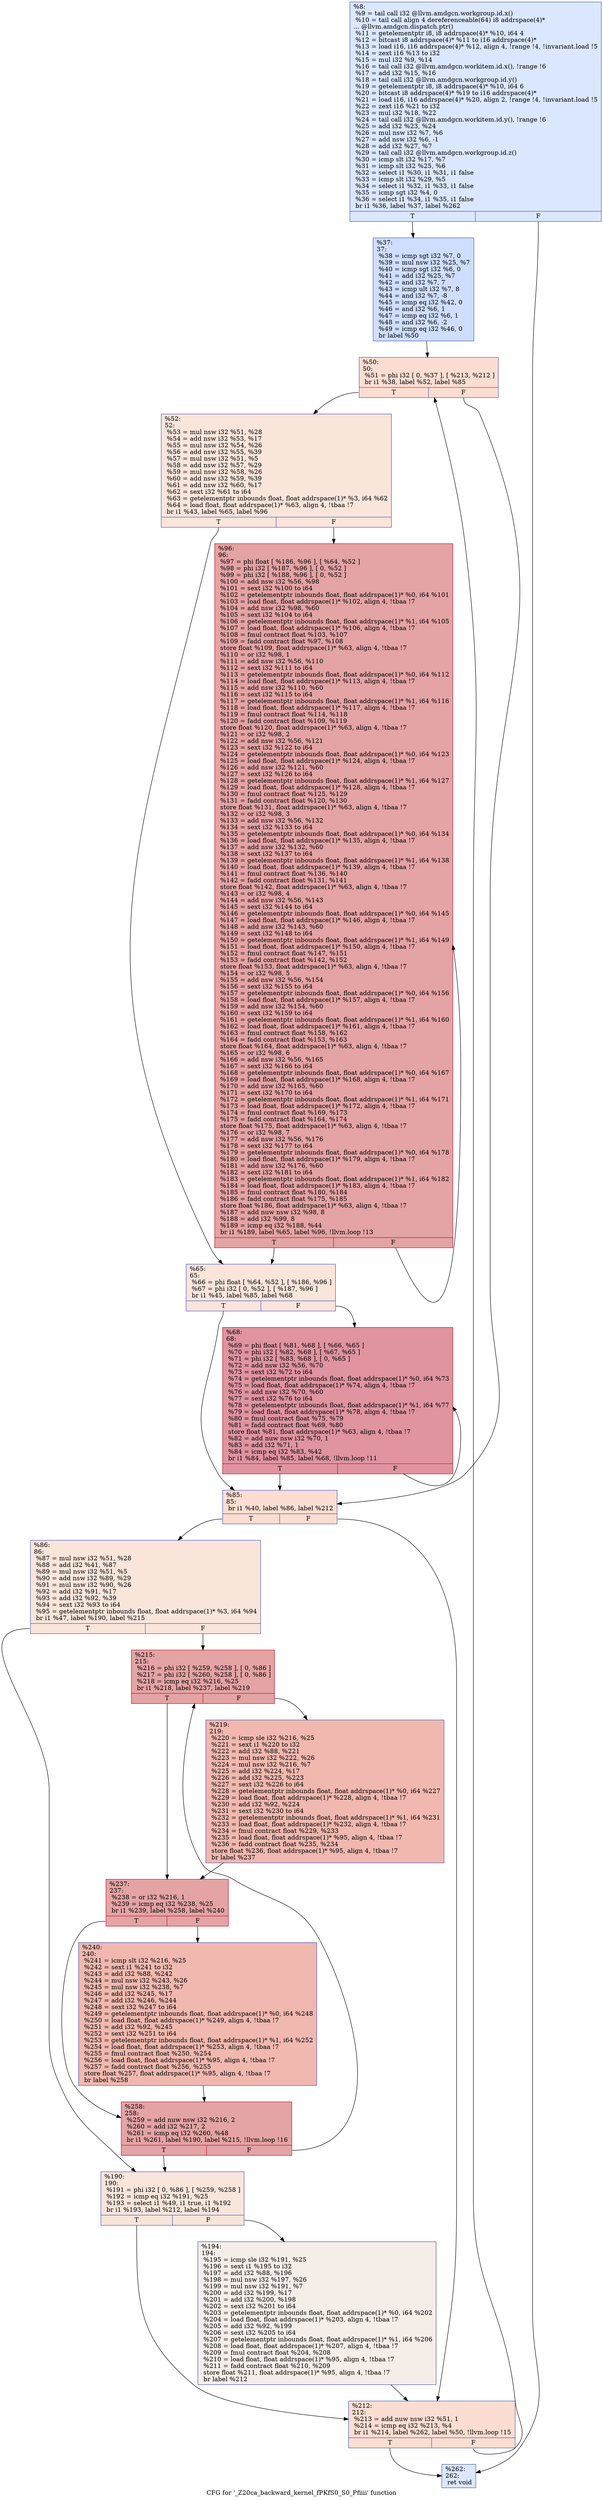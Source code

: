 digraph "CFG for '_Z20ca_backward_kernel_fPKfS0_S0_Pfiiii' function" {
	label="CFG for '_Z20ca_backward_kernel_fPKfS0_S0_Pfiiii' function";

	Node0x4891000 [shape=record,color="#3d50c3ff", style=filled, fillcolor="#aec9fc70",label="{%8:\l  %9 = tail call i32 @llvm.amdgcn.workgroup.id.x()\l  %10 = tail call align 4 dereferenceable(64) i8 addrspace(4)*\l... @llvm.amdgcn.dispatch.ptr()\l  %11 = getelementptr i8, i8 addrspace(4)* %10, i64 4\l  %12 = bitcast i8 addrspace(4)* %11 to i16 addrspace(4)*\l  %13 = load i16, i16 addrspace(4)* %12, align 4, !range !4, !invariant.load !5\l  %14 = zext i16 %13 to i32\l  %15 = mul i32 %9, %14\l  %16 = tail call i32 @llvm.amdgcn.workitem.id.x(), !range !6\l  %17 = add i32 %15, %16\l  %18 = tail call i32 @llvm.amdgcn.workgroup.id.y()\l  %19 = getelementptr i8, i8 addrspace(4)* %10, i64 6\l  %20 = bitcast i8 addrspace(4)* %19 to i16 addrspace(4)*\l  %21 = load i16, i16 addrspace(4)* %20, align 2, !range !4, !invariant.load !5\l  %22 = zext i16 %21 to i32\l  %23 = mul i32 %18, %22\l  %24 = tail call i32 @llvm.amdgcn.workitem.id.y(), !range !6\l  %25 = add i32 %23, %24\l  %26 = mul nsw i32 %7, %6\l  %27 = add nsw i32 %6, -1\l  %28 = add i32 %27, %7\l  %29 = tail call i32 @llvm.amdgcn.workgroup.id.z()\l  %30 = icmp slt i32 %17, %7\l  %31 = icmp slt i32 %25, %6\l  %32 = select i1 %30, i1 %31, i1 false\l  %33 = icmp slt i32 %29, %5\l  %34 = select i1 %32, i1 %33, i1 false\l  %35 = icmp sgt i32 %4, 0\l  %36 = select i1 %34, i1 %35, i1 false\l  br i1 %36, label %37, label %262\l|{<s0>T|<s1>F}}"];
	Node0x4891000:s0 -> Node0x4892e90;
	Node0x4891000:s1 -> Node0x4895280;
	Node0x4892e90 [shape=record,color="#3d50c3ff", style=filled, fillcolor="#93b5fe70",label="{%37:\l37:                                               \l  %38 = icmp sgt i32 %7, 0\l  %39 = mul nsw i32 %25, %7\l  %40 = icmp sgt i32 %6, 0\l  %41 = add i32 %25, %7\l  %42 = and i32 %7, 7\l  %43 = icmp ult i32 %7, 8\l  %44 = and i32 %7, -8\l  %45 = icmp eq i32 %42, 0\l  %46 = and i32 %6, 1\l  %47 = icmp eq i32 %6, 1\l  %48 = and i32 %6, -2\l  %49 = icmp eq i32 %46, 0\l  br label %50\l}"];
	Node0x4892e90 -> Node0x4895b70;
	Node0x4895b70 [shape=record,color="#3d50c3ff", style=filled, fillcolor="#f7b39670",label="{%50:\l50:                                               \l  %51 = phi i32 [ 0, %37 ], [ %213, %212 ]\l  br i1 %38, label %52, label %85\l|{<s0>T|<s1>F}}"];
	Node0x4895b70:s0 -> Node0x4895da0;
	Node0x4895b70:s1 -> Node0x4895e30;
	Node0x4895da0 [shape=record,color="#3d50c3ff", style=filled, fillcolor="#f4c5ad70",label="{%52:\l52:                                               \l  %53 = mul nsw i32 %51, %28\l  %54 = add nsw i32 %53, %17\l  %55 = mul nsw i32 %54, %26\l  %56 = add nsw i32 %55, %39\l  %57 = mul nsw i32 %51, %5\l  %58 = add nsw i32 %57, %29\l  %59 = mul nsw i32 %58, %26\l  %60 = add nsw i32 %59, %39\l  %61 = add nsw i32 %60, %17\l  %62 = sext i32 %61 to i64\l  %63 = getelementptr inbounds float, float addrspace(1)* %3, i64 %62\l  %64 = load float, float addrspace(1)* %63, align 4, !tbaa !7\l  br i1 %43, label %65, label %96\l|{<s0>T|<s1>F}}"];
	Node0x4895da0:s0 -> Node0x4894e40;
	Node0x4895da0:s1 -> Node0x4894ed0;
	Node0x4894e40 [shape=record,color="#3d50c3ff", style=filled, fillcolor="#f4c5ad70",label="{%65:\l65:                                               \l  %66 = phi float [ %64, %52 ], [ %186, %96 ]\l  %67 = phi i32 [ 0, %52 ], [ %187, %96 ]\l  br i1 %45, label %85, label %68\l|{<s0>T|<s1>F}}"];
	Node0x4894e40:s0 -> Node0x4895e30;
	Node0x4894e40:s1 -> Node0x4896d10;
	Node0x4896d10 [shape=record,color="#b70d28ff", style=filled, fillcolor="#b70d2870",label="{%68:\l68:                                               \l  %69 = phi float [ %81, %68 ], [ %66, %65 ]\l  %70 = phi i32 [ %82, %68 ], [ %67, %65 ]\l  %71 = phi i32 [ %83, %68 ], [ 0, %65 ]\l  %72 = add nsw i32 %56, %70\l  %73 = sext i32 %72 to i64\l  %74 = getelementptr inbounds float, float addrspace(1)* %0, i64 %73\l  %75 = load float, float addrspace(1)* %74, align 4, !tbaa !7\l  %76 = add nsw i32 %70, %60\l  %77 = sext i32 %76 to i64\l  %78 = getelementptr inbounds float, float addrspace(1)* %1, i64 %77\l  %79 = load float, float addrspace(1)* %78, align 4, !tbaa !7\l  %80 = fmul contract float %75, %79\l  %81 = fadd contract float %69, %80\l  store float %81, float addrspace(1)* %63, align 4, !tbaa !7\l  %82 = add nuw nsw i32 %70, 1\l  %83 = add i32 %71, 1\l  %84 = icmp eq i32 %83, %42\l  br i1 %84, label %85, label %68, !llvm.loop !11\l|{<s0>T|<s1>F}}"];
	Node0x4896d10:s0 -> Node0x4895e30;
	Node0x4896d10:s1 -> Node0x4896d10;
	Node0x4895e30 [shape=record,color="#3d50c3ff", style=filled, fillcolor="#f7b39670",label="{%85:\l85:                                               \l  br i1 %40, label %86, label %212\l|{<s0>T|<s1>F}}"];
	Node0x4895e30:s0 -> Node0x4898060;
	Node0x4895e30:s1 -> Node0x4895c60;
	Node0x4898060 [shape=record,color="#3d50c3ff", style=filled, fillcolor="#f4c5ad70",label="{%86:\l86:                                               \l  %87 = mul nsw i32 %51, %28\l  %88 = add i32 %41, %87\l  %89 = mul nsw i32 %51, %5\l  %90 = add nsw i32 %89, %29\l  %91 = mul nsw i32 %90, %26\l  %92 = add i32 %91, %17\l  %93 = add i32 %92, %39\l  %94 = sext i32 %93 to i64\l  %95 = getelementptr inbounds float, float addrspace(1)* %3, i64 %94\l  br i1 %47, label %190, label %215\l|{<s0>T|<s1>F}}"];
	Node0x4898060:s0 -> Node0x4898660;
	Node0x4898060:s1 -> Node0x48986b0;
	Node0x4894ed0 [shape=record,color="#b70d28ff", style=filled, fillcolor="#c32e3170",label="{%96:\l96:                                               \l  %97 = phi float [ %186, %96 ], [ %64, %52 ]\l  %98 = phi i32 [ %187, %96 ], [ 0, %52 ]\l  %99 = phi i32 [ %188, %96 ], [ 0, %52 ]\l  %100 = add nsw i32 %56, %98\l  %101 = sext i32 %100 to i64\l  %102 = getelementptr inbounds float, float addrspace(1)* %0, i64 %101\l  %103 = load float, float addrspace(1)* %102, align 4, !tbaa !7\l  %104 = add nsw i32 %98, %60\l  %105 = sext i32 %104 to i64\l  %106 = getelementptr inbounds float, float addrspace(1)* %1, i64 %105\l  %107 = load float, float addrspace(1)* %106, align 4, !tbaa !7\l  %108 = fmul contract float %103, %107\l  %109 = fadd contract float %97, %108\l  store float %109, float addrspace(1)* %63, align 4, !tbaa !7\l  %110 = or i32 %98, 1\l  %111 = add nsw i32 %56, %110\l  %112 = sext i32 %111 to i64\l  %113 = getelementptr inbounds float, float addrspace(1)* %0, i64 %112\l  %114 = load float, float addrspace(1)* %113, align 4, !tbaa !7\l  %115 = add nsw i32 %110, %60\l  %116 = sext i32 %115 to i64\l  %117 = getelementptr inbounds float, float addrspace(1)* %1, i64 %116\l  %118 = load float, float addrspace(1)* %117, align 4, !tbaa !7\l  %119 = fmul contract float %114, %118\l  %120 = fadd contract float %109, %119\l  store float %120, float addrspace(1)* %63, align 4, !tbaa !7\l  %121 = or i32 %98, 2\l  %122 = add nsw i32 %56, %121\l  %123 = sext i32 %122 to i64\l  %124 = getelementptr inbounds float, float addrspace(1)* %0, i64 %123\l  %125 = load float, float addrspace(1)* %124, align 4, !tbaa !7\l  %126 = add nsw i32 %121, %60\l  %127 = sext i32 %126 to i64\l  %128 = getelementptr inbounds float, float addrspace(1)* %1, i64 %127\l  %129 = load float, float addrspace(1)* %128, align 4, !tbaa !7\l  %130 = fmul contract float %125, %129\l  %131 = fadd contract float %120, %130\l  store float %131, float addrspace(1)* %63, align 4, !tbaa !7\l  %132 = or i32 %98, 3\l  %133 = add nsw i32 %56, %132\l  %134 = sext i32 %133 to i64\l  %135 = getelementptr inbounds float, float addrspace(1)* %0, i64 %134\l  %136 = load float, float addrspace(1)* %135, align 4, !tbaa !7\l  %137 = add nsw i32 %132, %60\l  %138 = sext i32 %137 to i64\l  %139 = getelementptr inbounds float, float addrspace(1)* %1, i64 %138\l  %140 = load float, float addrspace(1)* %139, align 4, !tbaa !7\l  %141 = fmul contract float %136, %140\l  %142 = fadd contract float %131, %141\l  store float %142, float addrspace(1)* %63, align 4, !tbaa !7\l  %143 = or i32 %98, 4\l  %144 = add nsw i32 %56, %143\l  %145 = sext i32 %144 to i64\l  %146 = getelementptr inbounds float, float addrspace(1)* %0, i64 %145\l  %147 = load float, float addrspace(1)* %146, align 4, !tbaa !7\l  %148 = add nsw i32 %143, %60\l  %149 = sext i32 %148 to i64\l  %150 = getelementptr inbounds float, float addrspace(1)* %1, i64 %149\l  %151 = load float, float addrspace(1)* %150, align 4, !tbaa !7\l  %152 = fmul contract float %147, %151\l  %153 = fadd contract float %142, %152\l  store float %153, float addrspace(1)* %63, align 4, !tbaa !7\l  %154 = or i32 %98, 5\l  %155 = add nsw i32 %56, %154\l  %156 = sext i32 %155 to i64\l  %157 = getelementptr inbounds float, float addrspace(1)* %0, i64 %156\l  %158 = load float, float addrspace(1)* %157, align 4, !tbaa !7\l  %159 = add nsw i32 %154, %60\l  %160 = sext i32 %159 to i64\l  %161 = getelementptr inbounds float, float addrspace(1)* %1, i64 %160\l  %162 = load float, float addrspace(1)* %161, align 4, !tbaa !7\l  %163 = fmul contract float %158, %162\l  %164 = fadd contract float %153, %163\l  store float %164, float addrspace(1)* %63, align 4, !tbaa !7\l  %165 = or i32 %98, 6\l  %166 = add nsw i32 %56, %165\l  %167 = sext i32 %166 to i64\l  %168 = getelementptr inbounds float, float addrspace(1)* %0, i64 %167\l  %169 = load float, float addrspace(1)* %168, align 4, !tbaa !7\l  %170 = add nsw i32 %165, %60\l  %171 = sext i32 %170 to i64\l  %172 = getelementptr inbounds float, float addrspace(1)* %1, i64 %171\l  %173 = load float, float addrspace(1)* %172, align 4, !tbaa !7\l  %174 = fmul contract float %169, %173\l  %175 = fadd contract float %164, %174\l  store float %175, float addrspace(1)* %63, align 4, !tbaa !7\l  %176 = or i32 %98, 7\l  %177 = add nsw i32 %56, %176\l  %178 = sext i32 %177 to i64\l  %179 = getelementptr inbounds float, float addrspace(1)* %0, i64 %178\l  %180 = load float, float addrspace(1)* %179, align 4, !tbaa !7\l  %181 = add nsw i32 %176, %60\l  %182 = sext i32 %181 to i64\l  %183 = getelementptr inbounds float, float addrspace(1)* %1, i64 %182\l  %184 = load float, float addrspace(1)* %183, align 4, !tbaa !7\l  %185 = fmul contract float %180, %184\l  %186 = fadd contract float %175, %185\l  store float %186, float addrspace(1)* %63, align 4, !tbaa !7\l  %187 = add nuw nsw i32 %98, 8\l  %188 = add i32 %99, 8\l  %189 = icmp eq i32 %188, %44\l  br i1 %189, label %65, label %96, !llvm.loop !13\l|{<s0>T|<s1>F}}"];
	Node0x4894ed0:s0 -> Node0x4894e40;
	Node0x4894ed0:s1 -> Node0x4894ed0;
	Node0x4898660 [shape=record,color="#3d50c3ff", style=filled, fillcolor="#f4c5ad70",label="{%190:\l190:                                              \l  %191 = phi i32 [ 0, %86 ], [ %259, %258 ]\l  %192 = icmp eq i32 %191, %25\l  %193 = select i1 %49, i1 true, i1 %192\l  br i1 %193, label %212, label %194\l|{<s0>T|<s1>F}}"];
	Node0x4898660:s0 -> Node0x4895c60;
	Node0x4898660:s1 -> Node0x489c620;
	Node0x489c620 [shape=record,color="#3d50c3ff", style=filled, fillcolor="#e8d6cc70",label="{%194:\l194:                                              \l  %195 = icmp sle i32 %191, %25\l  %196 = sext i1 %195 to i32\l  %197 = add i32 %88, %196\l  %198 = mul nsw i32 %197, %26\l  %199 = mul nsw i32 %191, %7\l  %200 = add i32 %199, %17\l  %201 = add i32 %200, %198\l  %202 = sext i32 %201 to i64\l  %203 = getelementptr inbounds float, float addrspace(1)* %0, i64 %202\l  %204 = load float, float addrspace(1)* %203, align 4, !tbaa !7\l  %205 = add i32 %92, %199\l  %206 = sext i32 %205 to i64\l  %207 = getelementptr inbounds float, float addrspace(1)* %1, i64 %206\l  %208 = load float, float addrspace(1)* %207, align 4, !tbaa !7\l  %209 = fmul contract float %204, %208\l  %210 = load float, float addrspace(1)* %95, align 4, !tbaa !7\l  %211 = fadd contract float %210, %209\l  store float %211, float addrspace(1)* %95, align 4, !tbaa !7\l  br label %212\l}"];
	Node0x489c620 -> Node0x4895c60;
	Node0x4895c60 [shape=record,color="#3d50c3ff", style=filled, fillcolor="#f7b39670",label="{%212:\l212:                                              \l  %213 = add nuw nsw i32 %51, 1\l  %214 = icmp eq i32 %213, %4\l  br i1 %214, label %262, label %50, !llvm.loop !15\l|{<s0>T|<s1>F}}"];
	Node0x4895c60:s0 -> Node0x4895280;
	Node0x4895c60:s1 -> Node0x4895b70;
	Node0x48986b0 [shape=record,color="#b70d28ff", style=filled, fillcolor="#c32e3170",label="{%215:\l215:                                              \l  %216 = phi i32 [ %259, %258 ], [ 0, %86 ]\l  %217 = phi i32 [ %260, %258 ], [ 0, %86 ]\l  %218 = icmp eq i32 %216, %25\l  br i1 %218, label %237, label %219\l|{<s0>T|<s1>F}}"];
	Node0x48986b0:s0 -> Node0x489d590;
	Node0x48986b0:s1 -> Node0x489d620;
	Node0x489d620 [shape=record,color="#3d50c3ff", style=filled, fillcolor="#dc5d4a70",label="{%219:\l219:                                              \l  %220 = icmp sle i32 %216, %25\l  %221 = sext i1 %220 to i32\l  %222 = add i32 %88, %221\l  %223 = mul nsw i32 %222, %26\l  %224 = mul nsw i32 %216, %7\l  %225 = add i32 %224, %17\l  %226 = add i32 %225, %223\l  %227 = sext i32 %226 to i64\l  %228 = getelementptr inbounds float, float addrspace(1)* %0, i64 %227\l  %229 = load float, float addrspace(1)* %228, align 4, !tbaa !7\l  %230 = add i32 %92, %224\l  %231 = sext i32 %230 to i64\l  %232 = getelementptr inbounds float, float addrspace(1)* %1, i64 %231\l  %233 = load float, float addrspace(1)* %232, align 4, !tbaa !7\l  %234 = fmul contract float %229, %233\l  %235 = load float, float addrspace(1)* %95, align 4, !tbaa !7\l  %236 = fadd contract float %235, %234\l  store float %236, float addrspace(1)* %95, align 4, !tbaa !7\l  br label %237\l}"];
	Node0x489d620 -> Node0x489d590;
	Node0x489d590 [shape=record,color="#b70d28ff", style=filled, fillcolor="#c32e3170",label="{%237:\l237:                                              \l  %238 = or i32 %216, 1\l  %239 = icmp eq i32 %238, %25\l  br i1 %239, label %258, label %240\l|{<s0>T|<s1>F}}"];
	Node0x489d590:s0 -> Node0x489c3e0;
	Node0x489d590:s1 -> Node0x489e270;
	Node0x489e270 [shape=record,color="#3d50c3ff", style=filled, fillcolor="#dc5d4a70",label="{%240:\l240:                                              \l  %241 = icmp slt i32 %216, %25\l  %242 = sext i1 %241 to i32\l  %243 = add i32 %88, %242\l  %244 = mul nsw i32 %243, %26\l  %245 = mul nsw i32 %238, %7\l  %246 = add i32 %245, %17\l  %247 = add i32 %246, %244\l  %248 = sext i32 %247 to i64\l  %249 = getelementptr inbounds float, float addrspace(1)* %0, i64 %248\l  %250 = load float, float addrspace(1)* %249, align 4, !tbaa !7\l  %251 = add i32 %92, %245\l  %252 = sext i32 %251 to i64\l  %253 = getelementptr inbounds float, float addrspace(1)* %1, i64 %252\l  %254 = load float, float addrspace(1)* %253, align 4, !tbaa !7\l  %255 = fmul contract float %250, %254\l  %256 = load float, float addrspace(1)* %95, align 4, !tbaa !7\l  %257 = fadd contract float %256, %255\l  store float %257, float addrspace(1)* %95, align 4, !tbaa !7\l  br label %258\l}"];
	Node0x489e270 -> Node0x489c3e0;
	Node0x489c3e0 [shape=record,color="#b70d28ff", style=filled, fillcolor="#c32e3170",label="{%258:\l258:                                              \l  %259 = add nuw nsw i32 %216, 2\l  %260 = add i32 %217, 2\l  %261 = icmp eq i32 %260, %48\l  br i1 %261, label %190, label %215, !llvm.loop !16\l|{<s0>T|<s1>F}}"];
	Node0x489c3e0:s0 -> Node0x4898660;
	Node0x489c3e0:s1 -> Node0x48986b0;
	Node0x4895280 [shape=record,color="#3d50c3ff", style=filled, fillcolor="#aec9fc70",label="{%262:\l262:                                              \l  ret void\l}"];
}

